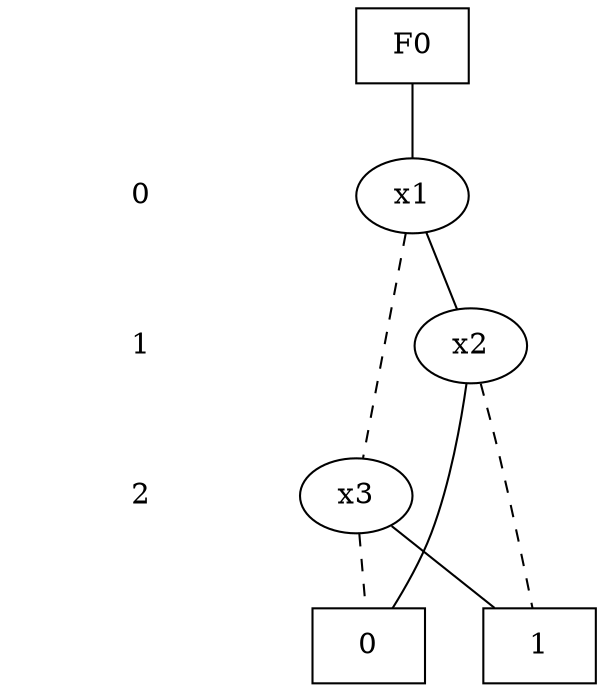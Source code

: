 digraph "DD" {
size = "7.5,10"
center = true;
edge [dir = none];
{ node [shape = plaintext];
  edge [style = invis];
  "CONST NODES" [style = invis];
" 0 " -> " 1 " -> " 2 " -> "CONST NODES"; 
}
{ rank = same; node [shape = box]; edge [style = invis];
"F0"; }
{ rank = same; " 0 ";
"0x34";
}
{ rank = same; " 1 ";
"0x33";
}
{ rank = same; " 2 ";
"0x30";
}
{ rank = same; "CONST NODES";
{ node [shape = box]; "0x26";
"0x25";
}
}
"F0" -> "0x34" [style = solid];
"0x34" -> "0x33";
"0x34" -> "0x30" [style = dashed];
"0x33" -> "0x26";
"0x33" -> "0x25" [style = dashed];
"0x30" -> "0x25";
"0x30" -> "0x26" [style = dashed];
"0x26" [label = "0"];
"0x25" [label = "1"];
"0x34" [label = "x1"];
"0x33" [label = "x2"];
"0x30" [label = "x3"];
}
